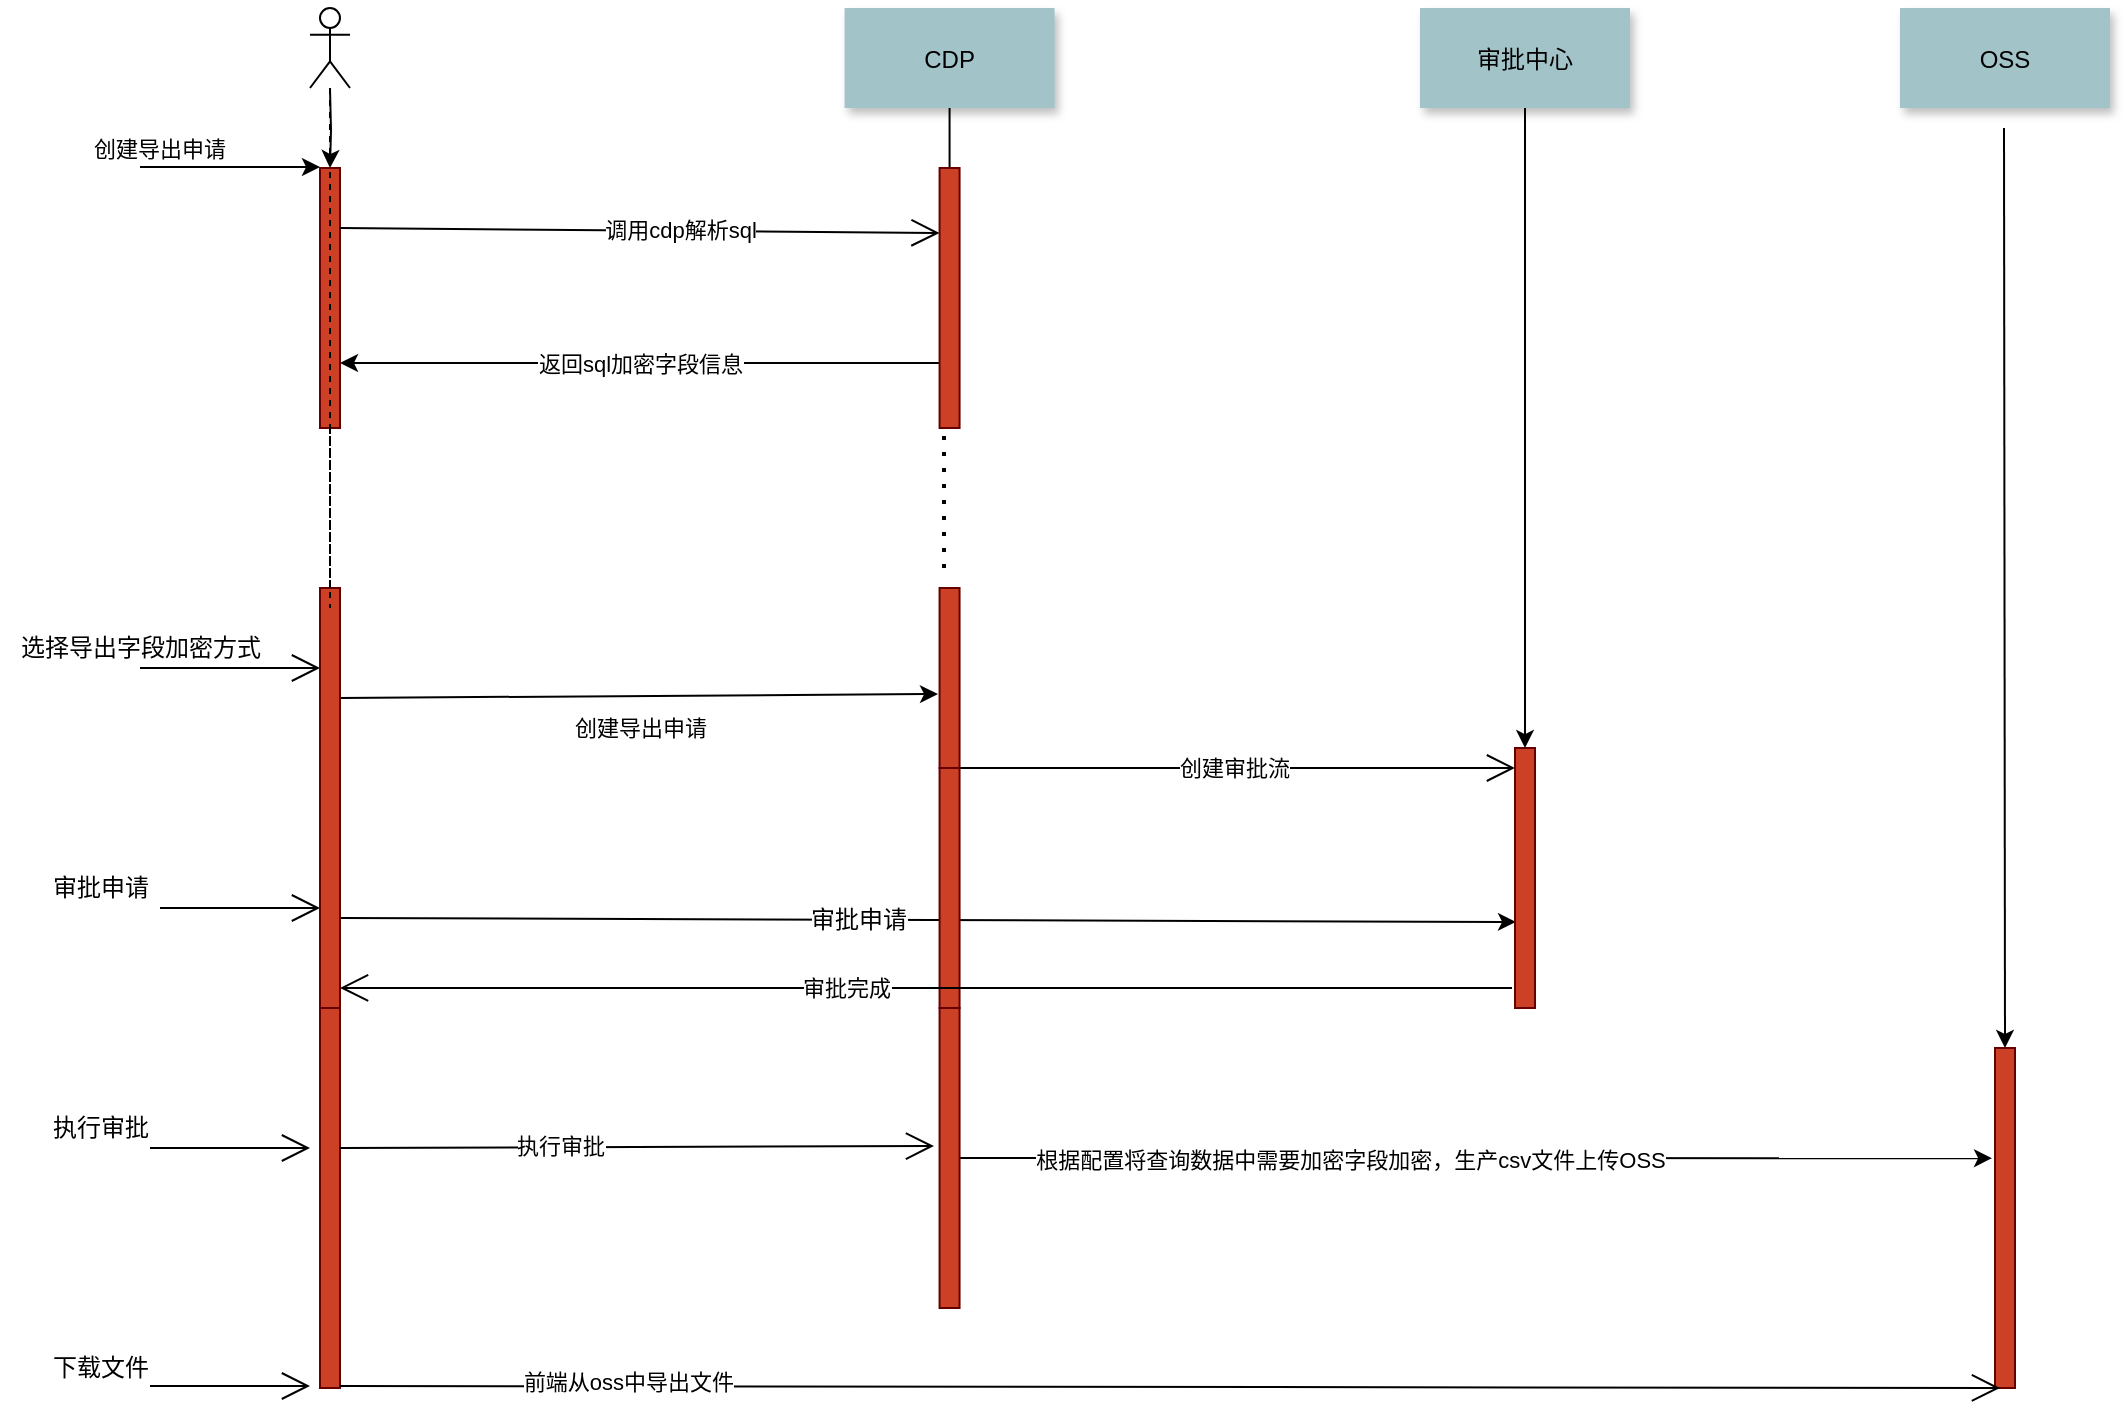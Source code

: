 <mxfile version="14.5.7" type="github">
  <diagram name="Page-1" id="9361dd3d-8414-5efd-6122-117bd74ce7a7">
    <mxGraphModel dx="1154" dy="806" grid="1" gridSize="10" guides="1" tooltips="1" connect="1" arrows="1" fold="1" page="0" pageScale="1.5" pageWidth="826" pageHeight="1169" background="#ffffff" math="0" shadow="0">
      <root>
        <mxCell id="0" />
        <mxCell id="1" parent="0" />
        <mxCell id="2" value="" style="fillColor=#CC4125;strokeColor=#660000" parent="1" vertex="1">
          <mxGeometry x="200" y="150" width="10" height="130" as="geometry" />
        </mxCell>
        <mxCell id="3" value="创建导出申请" style="edgeStyle=none;verticalLabelPosition=top;verticalAlign=bottom;labelPosition=left;align=right" parent="1" edge="1">
          <mxGeometry x="110" y="49.5" width="100" height="100" as="geometry">
            <mxPoint x="110" y="149.5" as="sourcePoint" />
            <mxPoint x="200" y="149.5" as="targetPoint" />
          </mxGeometry>
        </mxCell>
        <mxCell id="15" value="CDP" style="shadow=1;fillColor=#A2C4C9;strokeColor=none" parent="1" vertex="1">
          <mxGeometry x="462.284" y="70.0" width="105" height="50" as="geometry" />
        </mxCell>
        <mxCell id="16" value="" style="edgeStyle=none;endArrow=none" parent="1" source="15" target="17" edge="1">
          <mxGeometry x="437.043" y="270" width="100" height="100" as="geometry">
            <mxPoint x="514.543" y="220.0" as="sourcePoint" />
            <mxPoint x="514.543" y="240.0" as="targetPoint" />
          </mxGeometry>
        </mxCell>
        <mxCell id="MNbktaQOOhZmjbPWuaJj-98" value="返回sql加密字段信息" style="edgeStyle=orthogonalEdgeStyle;curved=1;orthogonalLoop=1;jettySize=auto;html=1;exitX=0;exitY=0.75;exitDx=0;exitDy=0;entryX=1;entryY=0.75;entryDx=0;entryDy=0;" edge="1" parent="1" source="17" target="2">
          <mxGeometry relative="1" as="geometry">
            <Array as="points">
              <mxPoint x="230" y="248" />
              <mxPoint x="230" y="248" />
            </Array>
          </mxGeometry>
        </mxCell>
        <mxCell id="17" value="" style="fillColor=#CC4125;strokeColor=#660000" parent="1" vertex="1">
          <mxGeometry x="509.784" y="150.004" width="10" height="130" as="geometry" />
        </mxCell>
        <mxCell id="33" value="" style="edgeStyle=elbowEdgeStyle;elbow=horizontal;endArrow=none;dashed=1" parent="1" target="2" edge="1">
          <mxGeometry x="230.0" y="310" width="100" height="100" as="geometry">
            <mxPoint x="205" y="110" as="sourcePoint" />
            <mxPoint x="330" y="310" as="targetPoint" />
          </mxGeometry>
        </mxCell>
        <mxCell id="MNbktaQOOhZmjbPWuaJj-110" value="创建导出申请" style="edgeStyle=none;orthogonalLoop=1;jettySize=auto;html=1;exitX=1;exitY=0.25;exitDx=0;exitDy=0;" edge="1" parent="1" source="42">
          <mxGeometry x="0.003" y="-16" relative="1" as="geometry">
            <mxPoint x="509" y="413" as="targetPoint" />
            <mxPoint as="offset" />
          </mxGeometry>
        </mxCell>
        <mxCell id="MNbktaQOOhZmjbPWuaJj-118" style="edgeStyle=none;orthogonalLoop=1;jettySize=auto;html=1;exitX=1;exitY=0.75;exitDx=0;exitDy=0;entryX=0.05;entryY=0.669;entryDx=0;entryDy=0;entryPerimeter=0;" edge="1" parent="1" source="42" target="MNbktaQOOhZmjbPWuaJj-113">
          <mxGeometry relative="1" as="geometry">
            <mxPoint x="510" y="525" as="targetPoint" />
          </mxGeometry>
        </mxCell>
        <mxCell id="MNbktaQOOhZmjbPWuaJj-122" value="&lt;span style=&quot;font-size: 12px&quot;&gt;审批申请&lt;/span&gt;" style="edgeLabel;html=1;align=center;verticalAlign=middle;resizable=0;points=[];" vertex="1" connectable="0" parent="MNbktaQOOhZmjbPWuaJj-118">
          <mxGeometry x="-0.12" relative="1" as="geometry">
            <mxPoint as="offset" />
          </mxGeometry>
        </mxCell>
        <mxCell id="MNbktaQOOhZmjbPWuaJj-126" style="edgeStyle=none;orthogonalLoop=1;jettySize=auto;html=1;" edge="1" parent="1">
          <mxGeometry relative="1" as="geometry">
            <mxPoint x="205" y="650" as="targetPoint" />
            <mxPoint x="205" y="670" as="sourcePoint" />
          </mxGeometry>
        </mxCell>
        <mxCell id="42" value="" style="fillColor=#CC4125;strokeColor=#660000" parent="1" vertex="1">
          <mxGeometry x="200" y="360" width="10" height="220" as="geometry" />
        </mxCell>
        <mxCell id="44" value="" style="edgeStyle=none;dashed=1;endArrow=none" parent="1" source="2" target="42" edge="1">
          <mxGeometry x="50" y="300" width="100" height="100" as="geometry">
            <mxPoint x="50" y="400" as="sourcePoint" />
            <mxPoint x="150" y="300" as="targetPoint" />
          </mxGeometry>
        </mxCell>
        <mxCell id="48" value="" style="fillColor=#CC4125;strokeColor=#660000" parent="1" vertex="1">
          <mxGeometry x="509.78" y="360" width="10" height="90" as="geometry" />
        </mxCell>
        <mxCell id="MNbktaQOOhZmjbPWuaJj-91" value="" style="edgeStyle=orthogonalEdgeStyle;rounded=0;orthogonalLoop=1;jettySize=auto;html=1;" edge="1" parent="1" target="2">
          <mxGeometry relative="1" as="geometry">
            <mxPoint x="205" y="110" as="sourcePoint" />
          </mxGeometry>
        </mxCell>
        <mxCell id="MNbktaQOOhZmjbPWuaJj-96" value="" style="endArrow=open;endFill=1;endSize=12;html=1;entryX=0;entryY=0.25;entryDx=0;entryDy=0;" edge="1" parent="1" target="17">
          <mxGeometry width="160" relative="1" as="geometry">
            <mxPoint x="210" y="180" as="sourcePoint" />
            <mxPoint x="370" y="180" as="targetPoint" />
          </mxGeometry>
        </mxCell>
        <mxCell id="MNbktaQOOhZmjbPWuaJj-97" value="调用cdp解析sql" style="edgeLabel;html=1;align=center;verticalAlign=middle;resizable=0;points=[];" vertex="1" connectable="0" parent="MNbktaQOOhZmjbPWuaJj-96">
          <mxGeometry x="0.841" y="2" relative="1" as="geometry">
            <mxPoint x="-106.01" as="offset" />
          </mxGeometry>
        </mxCell>
        <mxCell id="MNbktaQOOhZmjbPWuaJj-99" value="" style="endArrow=open;endFill=1;endSize=12;html=1;" edge="1" parent="1">
          <mxGeometry width="160" relative="1" as="geometry">
            <mxPoint x="110" y="400" as="sourcePoint" />
            <mxPoint x="200" y="400" as="targetPoint" />
          </mxGeometry>
        </mxCell>
        <mxCell id="MNbktaQOOhZmjbPWuaJj-101" value="选择导出字段加密方式" style="text;html=1;align=center;verticalAlign=middle;resizable=0;points=[];autosize=1;" vertex="1" parent="1">
          <mxGeometry x="40" y="380" width="140" height="20" as="geometry" />
        </mxCell>
        <mxCell id="MNbktaQOOhZmjbPWuaJj-103" value="" style="shape=umlLifeline;participant=umlActor;perimeter=lifelinePerimeter;whiteSpace=wrap;html=1;container=1;collapsible=0;recursiveResize=0;verticalAlign=top;spacingTop=36;outlineConnect=0;" vertex="1" parent="1">
          <mxGeometry x="195" y="70" width="20" height="300" as="geometry" />
        </mxCell>
        <mxCell id="MNbktaQOOhZmjbPWuaJj-109" value="" style="endArrow=none;dashed=1;html=1;dashPattern=1 3;strokeWidth=2;" edge="1" parent="1">
          <mxGeometry width="50" height="50" relative="1" as="geometry">
            <mxPoint x="512" y="350" as="sourcePoint" />
            <mxPoint x="512" y="280" as="targetPoint" />
          </mxGeometry>
        </mxCell>
        <mxCell id="MNbktaQOOhZmjbPWuaJj-112" style="edgeStyle=none;orthogonalLoop=1;jettySize=auto;html=1;exitX=0.5;exitY=1;exitDx=0;exitDy=0;" edge="1" parent="1" source="MNbktaQOOhZmjbPWuaJj-113">
          <mxGeometry relative="1" as="geometry">
            <mxPoint x="803" y="510" as="targetPoint" />
          </mxGeometry>
        </mxCell>
        <mxCell id="MNbktaQOOhZmjbPWuaJj-111" value="审批中心" style="shadow=1;fillColor=#A2C4C9;strokeColor=none" vertex="1" parent="1">
          <mxGeometry x="750.004" y="70.0" width="105" height="50" as="geometry" />
        </mxCell>
        <mxCell id="MNbktaQOOhZmjbPWuaJj-113" value="" style="fillColor=#CC4125;strokeColor=#660000" vertex="1" parent="1">
          <mxGeometry x="797.504" y="440.004" width="10" height="130" as="geometry" />
        </mxCell>
        <mxCell id="MNbktaQOOhZmjbPWuaJj-114" style="edgeStyle=none;orthogonalLoop=1;jettySize=auto;html=1;exitX=0.5;exitY=1;exitDx=0;exitDy=0;" edge="1" parent="1" source="MNbktaQOOhZmjbPWuaJj-111" target="MNbktaQOOhZmjbPWuaJj-113">
          <mxGeometry relative="1" as="geometry">
            <mxPoint x="803" y="510" as="targetPoint" />
            <mxPoint x="802.504" y="120" as="sourcePoint" />
          </mxGeometry>
        </mxCell>
        <mxCell id="MNbktaQOOhZmjbPWuaJj-115" value="创建审批流" style="endArrow=open;endFill=1;endSize=12;html=1;exitX=0.75;exitY=1;exitDx=0;exitDy=0;" edge="1" parent="1" source="48">
          <mxGeometry width="160" relative="1" as="geometry">
            <mxPoint x="637.5" y="450" as="sourcePoint" />
            <mxPoint x="797.5" y="450" as="targetPoint" />
          </mxGeometry>
        </mxCell>
        <mxCell id="MNbktaQOOhZmjbPWuaJj-116" value="" style="endArrow=open;endFill=1;endSize=12;html=1;" edge="1" parent="1">
          <mxGeometry width="160" relative="1" as="geometry">
            <mxPoint x="120" y="520" as="sourcePoint" />
            <mxPoint x="200" y="520" as="targetPoint" />
          </mxGeometry>
        </mxCell>
        <mxCell id="MNbktaQOOhZmjbPWuaJj-117" value="审批申请" style="text;html=1;align=center;verticalAlign=middle;resizable=0;points=[];autosize=1;" vertex="1" parent="1">
          <mxGeometry x="60" y="500" width="60" height="20" as="geometry" />
        </mxCell>
        <mxCell id="MNbktaQOOhZmjbPWuaJj-119" value="" style="fillColor=#CC4125;strokeColor=#660000" vertex="1" parent="1">
          <mxGeometry x="509.78" y="450" width="10" height="120" as="geometry" />
        </mxCell>
        <mxCell id="MNbktaQOOhZmjbPWuaJj-124" value="" style="endArrow=open;endFill=1;endSize=12;html=1;entryX=1;entryY=0.909;entryDx=0;entryDy=0;entryPerimeter=0;" edge="1" parent="1" target="42">
          <mxGeometry width="160" relative="1" as="geometry">
            <mxPoint x="796" y="560" as="sourcePoint" />
            <mxPoint x="620" y="410" as="targetPoint" />
          </mxGeometry>
        </mxCell>
        <mxCell id="MNbktaQOOhZmjbPWuaJj-125" value="审批完成" style="edgeLabel;html=1;align=center;verticalAlign=middle;resizable=0;points=[];" vertex="1" connectable="0" parent="MNbktaQOOhZmjbPWuaJj-124">
          <mxGeometry x="0.177" relative="1" as="geometry">
            <mxPoint x="11.28" as="offset" />
          </mxGeometry>
        </mxCell>
        <mxCell id="MNbktaQOOhZmjbPWuaJj-128" value="" style="fillColor=#CC4125;strokeColor=#660000" vertex="1" parent="1">
          <mxGeometry x="200" y="570" width="10" height="190" as="geometry" />
        </mxCell>
        <mxCell id="MNbktaQOOhZmjbPWuaJj-138" style="edgeStyle=none;orthogonalLoop=1;jettySize=auto;html=1;exitX=1;exitY=0.5;exitDx=0;exitDy=0;entryX=-0.15;entryY=0.324;entryDx=0;entryDy=0;entryPerimeter=0;" edge="1" parent="1" source="MNbktaQOOhZmjbPWuaJj-129" target="MNbktaQOOhZmjbPWuaJj-135">
          <mxGeometry relative="1" as="geometry">
            <mxPoint x="1030" y="650" as="targetPoint" />
          </mxGeometry>
        </mxCell>
        <mxCell id="MNbktaQOOhZmjbPWuaJj-139" value="根据配置将查询数据中需要加密字段加密，生产csv文件上传OSS" style="edgeLabel;html=1;align=center;verticalAlign=middle;resizable=0;points=[];" vertex="1" connectable="0" parent="MNbktaQOOhZmjbPWuaJj-138">
          <mxGeometry x="-0.246" y="-1" relative="1" as="geometry">
            <mxPoint as="offset" />
          </mxGeometry>
        </mxCell>
        <mxCell id="MNbktaQOOhZmjbPWuaJj-129" value="" style="fillColor=#CC4125;strokeColor=#660000" vertex="1" parent="1">
          <mxGeometry x="509.78" y="570" width="10" height="150" as="geometry" />
        </mxCell>
        <mxCell id="MNbktaQOOhZmjbPWuaJj-130" value="" style="endArrow=open;endFill=1;endSize=12;html=1;entryX=-0.278;entryY=0.46;entryDx=0;entryDy=0;entryPerimeter=0;" edge="1" parent="1" target="MNbktaQOOhZmjbPWuaJj-129">
          <mxGeometry width="160" relative="1" as="geometry">
            <mxPoint x="210" y="640" as="sourcePoint" />
            <mxPoint x="370" y="640" as="targetPoint" />
          </mxGeometry>
        </mxCell>
        <mxCell id="MNbktaQOOhZmjbPWuaJj-131" value="执行审批" style="edgeLabel;html=1;align=center;verticalAlign=middle;resizable=0;points=[];" vertex="1" connectable="0" parent="MNbktaQOOhZmjbPWuaJj-130">
          <mxGeometry x="-0.259" y="1" relative="1" as="geometry">
            <mxPoint as="offset" />
          </mxGeometry>
        </mxCell>
        <mxCell id="MNbktaQOOhZmjbPWuaJj-132" value="" style="endArrow=open;endFill=1;endSize=12;html=1;" edge="1" parent="1">
          <mxGeometry width="160" relative="1" as="geometry">
            <mxPoint x="115" y="640" as="sourcePoint" />
            <mxPoint x="195" y="640" as="targetPoint" />
          </mxGeometry>
        </mxCell>
        <mxCell id="MNbktaQOOhZmjbPWuaJj-133" value="执行审批" style="text;html=1;align=center;verticalAlign=middle;resizable=0;points=[];autosize=1;" vertex="1" parent="1">
          <mxGeometry x="60" y="620" width="60" height="20" as="geometry" />
        </mxCell>
        <mxCell id="MNbktaQOOhZmjbPWuaJj-134" value="OSS" style="shadow=1;fillColor=#A2C4C9;strokeColor=none" vertex="1" parent="1">
          <mxGeometry x="990.004" y="70.0" width="105" height="50" as="geometry" />
        </mxCell>
        <mxCell id="MNbktaQOOhZmjbPWuaJj-135" value="" style="fillColor=#CC4125;strokeColor=#660000" vertex="1" parent="1">
          <mxGeometry x="1037.5" y="590" width="10" height="170" as="geometry" />
        </mxCell>
        <mxCell id="MNbktaQOOhZmjbPWuaJj-137" style="edgeStyle=none;orthogonalLoop=1;jettySize=auto;html=1;exitX=0.5;exitY=1;exitDx=0;exitDy=0;entryX=0.5;entryY=0;entryDx=0;entryDy=0;" edge="1" parent="1" target="MNbktaQOOhZmjbPWuaJj-135">
          <mxGeometry relative="1" as="geometry">
            <mxPoint x="1042.004" y="450.004" as="targetPoint" />
            <mxPoint x="1042.004" y="130" as="sourcePoint" />
          </mxGeometry>
        </mxCell>
        <mxCell id="MNbktaQOOhZmjbPWuaJj-140" value="" style="endArrow=open;endFill=1;endSize=12;html=1;entryX=0.25;entryY=1;entryDx=0;entryDy=0;" edge="1" parent="1" target="MNbktaQOOhZmjbPWuaJj-135">
          <mxGeometry width="160" relative="1" as="geometry">
            <mxPoint x="210" y="759" as="sourcePoint" />
            <mxPoint x="370" y="759" as="targetPoint" />
          </mxGeometry>
        </mxCell>
        <mxCell id="MNbktaQOOhZmjbPWuaJj-143" value="前端从oss中导出文件" style="edgeLabel;html=1;align=center;verticalAlign=middle;resizable=0;points=[];" vertex="1" connectable="0" parent="MNbktaQOOhZmjbPWuaJj-140">
          <mxGeometry x="-0.653" y="2" relative="1" as="geometry">
            <mxPoint as="offset" />
          </mxGeometry>
        </mxCell>
        <mxCell id="MNbktaQOOhZmjbPWuaJj-141" value="" style="endArrow=open;endFill=1;endSize=12;html=1;" edge="1" parent="1">
          <mxGeometry width="160" relative="1" as="geometry">
            <mxPoint x="115" y="759" as="sourcePoint" />
            <mxPoint x="195" y="759" as="targetPoint" />
          </mxGeometry>
        </mxCell>
        <mxCell id="MNbktaQOOhZmjbPWuaJj-142" value="下载文件" style="text;html=1;align=center;verticalAlign=middle;resizable=0;points=[];autosize=1;" vertex="1" parent="1">
          <mxGeometry x="60" y="740" width="60" height="20" as="geometry" />
        </mxCell>
      </root>
    </mxGraphModel>
  </diagram>
</mxfile>
